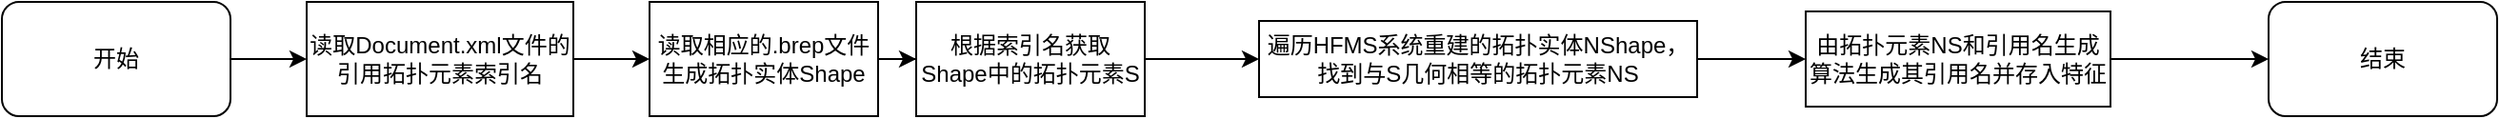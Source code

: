 <mxfile version="21.6.2" type="github">
  <diagram name="第 1 页" id="nJyubQdJCSAY3mXEPf2F">
    <mxGraphModel dx="2117" dy="580" grid="1" gridSize="10" guides="1" tooltips="1" connect="1" arrows="1" fold="1" page="1" pageScale="1" pageWidth="827" pageHeight="1169" math="0" shadow="0">
      <root>
        <mxCell id="0" />
        <mxCell id="1" parent="0" />
        <mxCell id="X6iFVgxEWouLy5Qw2Drt-1" style="edgeStyle=orthogonalEdgeStyle;rounded=0;orthogonalLoop=1;jettySize=auto;html=1;exitX=1;exitY=0.5;exitDx=0;exitDy=0;entryX=0;entryY=0.5;entryDx=0;entryDy=0;" edge="1" parent="1" source="uE9zXZT0yUIzKLRuaFFf-1" target="uE9zXZT0yUIzKLRuaFFf-3">
          <mxGeometry relative="1" as="geometry" />
        </mxCell>
        <mxCell id="uE9zXZT0yUIzKLRuaFFf-1" value="开始" style="rounded=1;whiteSpace=wrap;html=1;" parent="1" vertex="1">
          <mxGeometry x="-120" y="80" width="120" height="60" as="geometry" />
        </mxCell>
        <mxCell id="X6iFVgxEWouLy5Qw2Drt-2" style="edgeStyle=orthogonalEdgeStyle;rounded=0;orthogonalLoop=1;jettySize=auto;html=1;entryX=0;entryY=0.5;entryDx=0;entryDy=0;" edge="1" parent="1" source="uE9zXZT0yUIzKLRuaFFf-3" target="uE9zXZT0yUIzKLRuaFFf-5">
          <mxGeometry relative="1" as="geometry" />
        </mxCell>
        <mxCell id="uE9zXZT0yUIzKLRuaFFf-3" value="读取Document.xml文件&lt;span style=&quot;background-color: initial;&quot;&gt;的引用拓扑元素索引名&lt;/span&gt;" style="rounded=0;whiteSpace=wrap;html=1;" parent="1" vertex="1">
          <mxGeometry x="40" y="80" width="140" height="60" as="geometry" />
        </mxCell>
        <mxCell id="X6iFVgxEWouLy5Qw2Drt-3" style="edgeStyle=orthogonalEdgeStyle;rounded=0;orthogonalLoop=1;jettySize=auto;html=1;entryX=0;entryY=0.5;entryDx=0;entryDy=0;" edge="1" parent="1" source="uE9zXZT0yUIzKLRuaFFf-5" target="uE9zXZT0yUIzKLRuaFFf-7">
          <mxGeometry relative="1" as="geometry" />
        </mxCell>
        <mxCell id="uE9zXZT0yUIzKLRuaFFf-5" value="读取相应的.brep文件生成拓扑实体Shape" style="rounded=0;whiteSpace=wrap;html=1;" parent="1" vertex="1">
          <mxGeometry x="220" y="80" width="120" height="60" as="geometry" />
        </mxCell>
        <mxCell id="X6iFVgxEWouLy5Qw2Drt-5" style="edgeStyle=orthogonalEdgeStyle;rounded=0;orthogonalLoop=1;jettySize=auto;html=1;exitX=1;exitY=0.5;exitDx=0;exitDy=0;entryX=0;entryY=0.5;entryDx=0;entryDy=0;" edge="1" parent="1" source="uE9zXZT0yUIzKLRuaFFf-7" target="uE9zXZT0yUIzKLRuaFFf-10">
          <mxGeometry relative="1" as="geometry" />
        </mxCell>
        <mxCell id="uE9zXZT0yUIzKLRuaFFf-7" value="根据索引名获取Shape中的拓扑元素S" style="rounded=0;whiteSpace=wrap;html=1;" parent="1" vertex="1">
          <mxGeometry x="360" y="80" width="120" height="60" as="geometry" />
        </mxCell>
        <mxCell id="X6iFVgxEWouLy5Qw2Drt-6" style="edgeStyle=orthogonalEdgeStyle;rounded=0;orthogonalLoop=1;jettySize=auto;html=1;entryX=0;entryY=0.5;entryDx=0;entryDy=0;" edge="1" parent="1" source="uE9zXZT0yUIzKLRuaFFf-10" target="uE9zXZT0yUIzKLRuaFFf-12">
          <mxGeometry relative="1" as="geometry" />
        </mxCell>
        <mxCell id="uE9zXZT0yUIzKLRuaFFf-10" value="遍历HFMS系统重建的拓扑实体NShape，找到与S几何相等的拓扑元素NS" style="rounded=0;whiteSpace=wrap;html=1;" parent="1" vertex="1">
          <mxGeometry x="540" y="90" width="230" height="40" as="geometry" />
        </mxCell>
        <mxCell id="X6iFVgxEWouLy5Qw2Drt-7" style="edgeStyle=orthogonalEdgeStyle;rounded=0;orthogonalLoop=1;jettySize=auto;html=1;entryX=0;entryY=0.5;entryDx=0;entryDy=0;" edge="1" parent="1" source="uE9zXZT0yUIzKLRuaFFf-12" target="uE9zXZT0yUIzKLRuaFFf-14">
          <mxGeometry relative="1" as="geometry" />
        </mxCell>
        <mxCell id="uE9zXZT0yUIzKLRuaFFf-12" value="由拓扑元素NS和引用名生成算法生成其引用名并存入特征" style="rounded=0;whiteSpace=wrap;html=1;" parent="1" vertex="1">
          <mxGeometry x="827" y="85" width="160" height="50" as="geometry" />
        </mxCell>
        <mxCell id="uE9zXZT0yUIzKLRuaFFf-14" value="结束" style="rounded=1;whiteSpace=wrap;html=1;" parent="1" vertex="1">
          <mxGeometry x="1070" y="80" width="120" height="60" as="geometry" />
        </mxCell>
      </root>
    </mxGraphModel>
  </diagram>
</mxfile>
